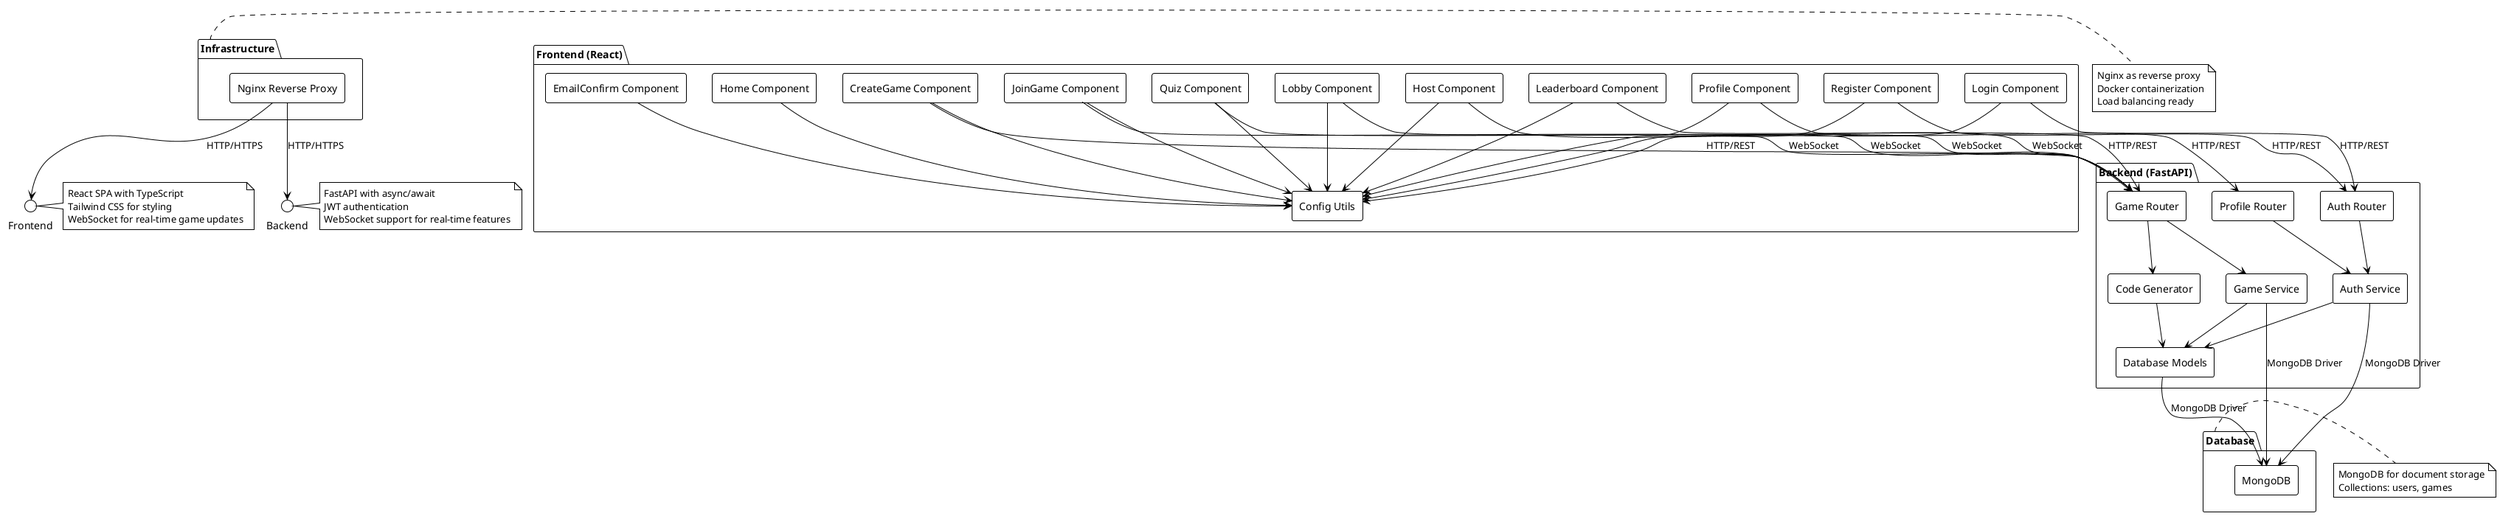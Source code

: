 @startuml InnoAlias Static Architecture
!theme plain
skinparam componentStyle rectangle

package "Frontend (React)" {
    [Home Component] as Home
    [CreateGame Component] as CreateGame
    [JoinGame Component] as JoinGame
    [Quiz Component] as Quiz
    [Lobby Component] as Lobby
    [Leaderboard Component] as Leaderboard
    [Login Component] as Login
    [Register Component] as Register
    [Profile Component] as Profile
    [Host Component] as Host
    [EmailConfirm Component] as EmailConfirm
    [Config Utils] as Config
}

package "Backend (FastAPI)" {
    [Auth Router] as AuthRouter
    [Game Router] as GameRouter
    [Profile Router] as ProfileRouter
    [Auth Service] as AuthService
    [Game Service] as GameService
    [Code Generator] as CodeGen
    [Database Models] as Models
}

package "Database" {
    [MongoDB] as MongoDB
}

package "Infrastructure" {
    [Nginx Reverse Proxy] as Nginx
}

' Frontend internal relationships
Home --> Config
CreateGame --> Config
JoinGame --> Config
Quiz --> Config
Lobby --> Config
Leaderboard --> Config
Login --> Config
Register --> Config
Profile --> Config
Host --> Config
EmailConfirm --> Config

' Frontend to Backend communication
Login --> AuthRouter : HTTP/REST
Register --> AuthRouter : HTTP/REST
CreateGame --> GameRouter : HTTP/REST
JoinGame --> GameRouter : WebSocket
Quiz --> GameRouter : WebSocket
Lobby --> GameRouter : WebSocket
Host --> GameRouter : WebSocket
Leaderboard --> GameRouter : HTTP/REST
Profile --> ProfileRouter : HTTP/REST

' Backend internal relationships
AuthRouter --> AuthService
GameRouter --> GameService
GameRouter --> CodeGen
ProfileRouter --> AuthService
AuthService --> Models
GameService --> Models
CodeGen --> Models

' Backend to Database
AuthService --> MongoDB : MongoDB Driver
GameService --> MongoDB : MongoDB Driver
Models --> MongoDB : MongoDB Driver

' Infrastructure relationships
Nginx --> Frontend : HTTP/HTTPS
Nginx --> Backend : HTTP/HTTPS

note right of Frontend
  React SPA with TypeScript
  Tailwind CSS for styling
  WebSocket for real-time game updates
end note

note right of Backend
  FastAPI with async/await
  JWT authentication
  WebSocket support for real-time features
end note

note right of Database
  MongoDB for document storage
  Collections: users, games
end note

note right of Infrastructure
  Nginx as reverse proxy
  Docker containerization
  Load balancing ready
end note

@enduml 
